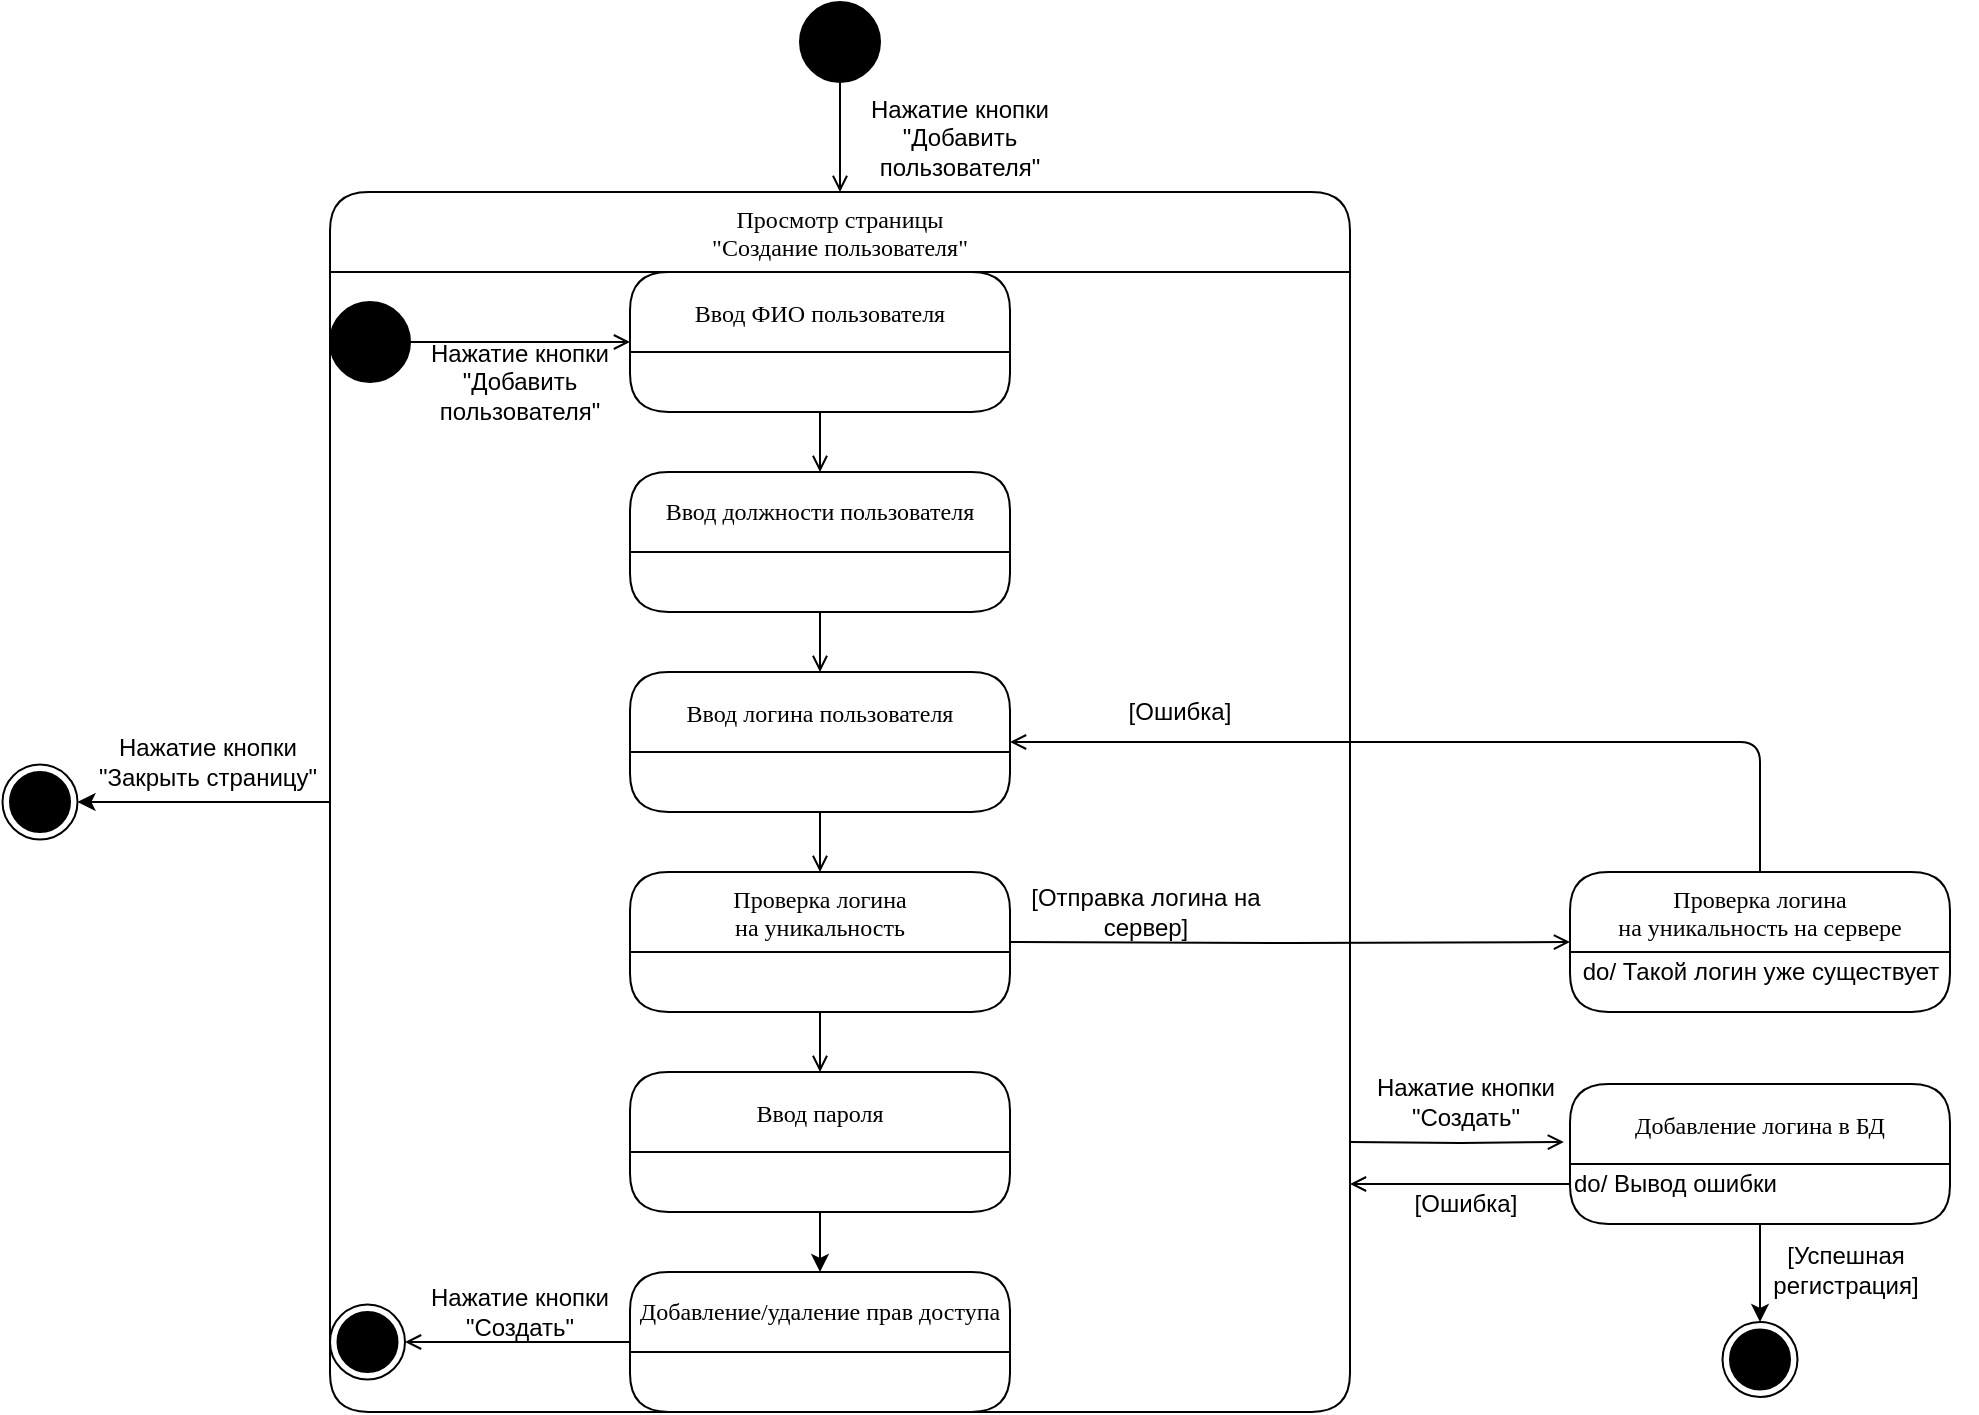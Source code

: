 <mxfile version="13.6.2" type="device"><diagram id="qYzybyRh5yoAihQcvnjU" name="Страница 1"><mxGraphModel dx="1235" dy="1182" grid="1" gridSize="10" guides="1" tooltips="1" connect="1" arrows="1" fold="1" page="1" pageScale="1" pageWidth="827" pageHeight="1169" math="0" shadow="0"><root><mxCell id="0"/><mxCell id="1" parent="0"/><mxCell id="YuEvL6uJTcOAkEp4OfTg-166" style="edgeStyle=orthogonalEdgeStyle;rounded=0;orthogonalLoop=1;jettySize=auto;html=1;exitX=0;exitY=0.5;exitDx=0;exitDy=0;entryX=1;entryY=0.5;entryDx=0;entryDy=0;" parent="1" source="YuEvL6uJTcOAkEp4OfTg-155" target="YuEvL6uJTcOAkEp4OfTg-165" edge="1"><mxGeometry relative="1" as="geometry"/></mxCell><mxCell id="YuEvL6uJTcOAkEp4OfTg-155" value="Просмотр страницы&#10;&quot;Создание пользователя&quot;" style="swimlane;fontStyle=0;childLayout=stackLayout;horizontal=1;startSize=40;horizontalStack=0;resizeParent=1;resizeLast=0;collapsible=1;marginBottom=0;swimlaneFillColor=none;align=center;rounded=1;shadow=0;comic=0;labelBackgroundColor=none;strokeWidth=1;fontFamily=Verdana;fontSize=12;swimlaneLine=1;arcSize=16;" parent="1" vertex="1"><mxGeometry x="1500" y="165" width="510" height="610" as="geometry"/></mxCell><mxCell id="ri06PLdCYktu0yGnA4Fs-25" value="" style="group" vertex="1" connectable="0" parent="YuEvL6uJTcOAkEp4OfTg-155"><mxGeometry y="40" width="510" height="570" as="geometry"/></mxCell><mxCell id="ri06PLdCYktu0yGnA4Fs-2" value="Нажатие кнопки &quot;Добавить пользователя&quot;" style="text;html=1;strokeColor=none;fillColor=none;align=center;verticalAlign=middle;whiteSpace=wrap;rounded=0;" vertex="1" parent="ri06PLdCYktu0yGnA4Fs-25"><mxGeometry x="30" y="45" width="130" height="20" as="geometry"/></mxCell><mxCell id="ri06PLdCYktu0yGnA4Fs-3" value="Нажатие кнопки &quot;Создать&quot;" style="text;html=1;strokeColor=none;fillColor=none;align=center;verticalAlign=middle;whiteSpace=wrap;rounded=0;" vertex="1" parent="ri06PLdCYktu0yGnA4Fs-25"><mxGeometry x="30" y="510" width="130" height="20" as="geometry"/></mxCell><mxCell id="ri06PLdCYktu0yGnA4Fs-4" value="" style="group" vertex="1" connectable="0" parent="ri06PLdCYktu0yGnA4Fs-25"><mxGeometry y="516.25" width="37.5" height="37.5" as="geometry"/></mxCell><mxCell id="ri06PLdCYktu0yGnA4Fs-5" value="" style="group" vertex="1" connectable="0" parent="ri06PLdCYktu0yGnA4Fs-4"><mxGeometry width="37.5" height="37.5" as="geometry"/></mxCell><mxCell id="ri06PLdCYktu0yGnA4Fs-6" value="" style="ellipse;whiteSpace=wrap;html=1;aspect=fixed;fillColor=#000000;" vertex="1" parent="ri06PLdCYktu0yGnA4Fs-5"><mxGeometry x="3.75" y="3.75" width="30" height="30" as="geometry"/></mxCell><mxCell id="ri06PLdCYktu0yGnA4Fs-7" value="" style="ellipse;whiteSpace=wrap;html=1;aspect=fixed;fillColor=none;" vertex="1" parent="ri06PLdCYktu0yGnA4Fs-5"><mxGeometry width="37.5" height="37.5" as="geometry"/></mxCell><mxCell id="ri06PLdCYktu0yGnA4Fs-8" value="" style="ellipse;whiteSpace=wrap;html=1;aspect=fixed;fillColor=#000000;" vertex="1" parent="ri06PLdCYktu0yGnA4Fs-25"><mxGeometry y="15" width="40" height="40" as="geometry"/></mxCell><mxCell id="ri06PLdCYktu0yGnA4Fs-9" value="Ввод ФИО пользователя" style="swimlane;fontStyle=0;childLayout=stackLayout;horizontal=1;startSize=40;horizontalStack=0;resizeParent=1;resizeLast=0;collapsible=1;marginBottom=0;swimlaneFillColor=none;align=center;rounded=1;shadow=0;comic=0;labelBackgroundColor=none;strokeWidth=1;fontFamily=Verdana;fontSize=12;swimlaneLine=1;arcSize=16;" vertex="1" parent="ri06PLdCYktu0yGnA4Fs-25"><mxGeometry x="150" width="190" height="70" as="geometry"/></mxCell><mxCell id="ri06PLdCYktu0yGnA4Fs-10" style="edgeStyle=orthogonalEdgeStyle;rounded=0;orthogonalLoop=1;jettySize=auto;html=1;entryX=0;entryY=0.5;entryDx=0;entryDy=0;fontColor=none;endArrow=open;endFill=0;" edge="1" parent="ri06PLdCYktu0yGnA4Fs-25" source="ri06PLdCYktu0yGnA4Fs-8" target="ri06PLdCYktu0yGnA4Fs-9"><mxGeometry relative="1" as="geometry"/></mxCell><mxCell id="ri06PLdCYktu0yGnA4Fs-11" value="Ввод должности пользователя" style="swimlane;fontStyle=0;childLayout=stackLayout;horizontal=1;startSize=40;horizontalStack=0;resizeParent=1;resizeLast=0;collapsible=1;marginBottom=0;swimlaneFillColor=none;align=center;rounded=1;shadow=0;comic=0;labelBackgroundColor=none;strokeWidth=1;fontFamily=Verdana;fontSize=12;swimlaneLine=1;arcSize=16;whiteSpace=wrap;" vertex="1" parent="ri06PLdCYktu0yGnA4Fs-25"><mxGeometry x="150" y="100" width="190" height="70" as="geometry"/></mxCell><mxCell id="ri06PLdCYktu0yGnA4Fs-12" style="edgeStyle=orthogonalEdgeStyle;rounded=0;orthogonalLoop=1;jettySize=auto;html=1;entryX=0.5;entryY=0;entryDx=0;entryDy=0;fontColor=none;endArrow=open;endFill=0;" edge="1" parent="ri06PLdCYktu0yGnA4Fs-25" source="ri06PLdCYktu0yGnA4Fs-9" target="ri06PLdCYktu0yGnA4Fs-11"><mxGeometry relative="1" as="geometry"/></mxCell><mxCell id="ri06PLdCYktu0yGnA4Fs-13" value="Ввод логина пользователя" style="swimlane;fontStyle=0;childLayout=stackLayout;horizontal=1;startSize=40;horizontalStack=0;resizeParent=1;resizeLast=0;collapsible=1;marginBottom=0;swimlaneFillColor=none;align=center;rounded=1;shadow=0;comic=0;labelBackgroundColor=none;strokeWidth=1;fontFamily=Verdana;fontSize=12;swimlaneLine=1;arcSize=16;" vertex="1" parent="ri06PLdCYktu0yGnA4Fs-25"><mxGeometry x="150" y="200" width="190" height="70" as="geometry"/></mxCell><mxCell id="ri06PLdCYktu0yGnA4Fs-14" style="edgeStyle=orthogonalEdgeStyle;rounded=0;orthogonalLoop=1;jettySize=auto;html=1;entryX=0.5;entryY=0;entryDx=0;entryDy=0;fontColor=none;endArrow=open;endFill=0;" edge="1" parent="ri06PLdCYktu0yGnA4Fs-25" source="ri06PLdCYktu0yGnA4Fs-11" target="ri06PLdCYktu0yGnA4Fs-13"><mxGeometry relative="1" as="geometry"/></mxCell><mxCell id="ri06PLdCYktu0yGnA4Fs-15" value="Проверка логина&#10;на уникальность" style="swimlane;fontStyle=0;childLayout=stackLayout;horizontal=1;startSize=40;horizontalStack=0;resizeParent=1;resizeLast=0;collapsible=1;marginBottom=0;swimlaneFillColor=none;align=center;rounded=1;shadow=0;comic=0;labelBackgroundColor=none;strokeWidth=1;fontFamily=Verdana;fontSize=12;swimlaneLine=1;arcSize=16;" vertex="1" parent="ri06PLdCYktu0yGnA4Fs-25"><mxGeometry x="150" y="300" width="190" height="70" as="geometry"/></mxCell><mxCell id="ri06PLdCYktu0yGnA4Fs-16" style="edgeStyle=orthogonalEdgeStyle;rounded=0;orthogonalLoop=1;jettySize=auto;html=1;exitX=0.5;exitY=1;exitDx=0;exitDy=0;entryX=0.5;entryY=0;entryDx=0;entryDy=0;fontColor=none;endArrow=open;endFill=0;" edge="1" parent="ri06PLdCYktu0yGnA4Fs-25" source="ri06PLdCYktu0yGnA4Fs-13" target="ri06PLdCYktu0yGnA4Fs-15"><mxGeometry relative="1" as="geometry"/></mxCell><mxCell id="ri06PLdCYktu0yGnA4Fs-18" value="Ввод пароля" style="swimlane;fontStyle=0;childLayout=stackLayout;horizontal=1;startSize=40;horizontalStack=0;resizeParent=1;resizeLast=0;collapsible=1;marginBottom=0;swimlaneFillColor=none;align=center;rounded=1;shadow=0;comic=0;labelBackgroundColor=none;strokeWidth=1;fontFamily=Verdana;fontSize=12;swimlaneLine=1;arcSize=16;" vertex="1" parent="ri06PLdCYktu0yGnA4Fs-25"><mxGeometry x="150" y="400" width="190" height="70" as="geometry"/></mxCell><mxCell id="ri06PLdCYktu0yGnA4Fs-19" style="edgeStyle=orthogonalEdgeStyle;rounded=0;orthogonalLoop=1;jettySize=auto;html=1;entryX=0.5;entryY=0;entryDx=0;entryDy=0;fontColor=none;endArrow=open;endFill=0;" edge="1" parent="ri06PLdCYktu0yGnA4Fs-25" source="ri06PLdCYktu0yGnA4Fs-15" target="ri06PLdCYktu0yGnA4Fs-18"><mxGeometry relative="1" as="geometry"/></mxCell><mxCell id="ri06PLdCYktu0yGnA4Fs-20" value="[Отправка логина на сервер]" style="text;html=1;strokeColor=none;fillColor=none;align=center;verticalAlign=middle;whiteSpace=wrap;rounded=0;" vertex="1" parent="ri06PLdCYktu0yGnA4Fs-25"><mxGeometry x="343.28" y="310" width="130" height="20" as="geometry"/></mxCell><mxCell id="ri06PLdCYktu0yGnA4Fs-21" value="[Ошибка]" style="text;html=1;strokeColor=none;fillColor=none;align=center;verticalAlign=middle;whiteSpace=wrap;rounded=0;" vertex="1" parent="ri06PLdCYktu0yGnA4Fs-25"><mxGeometry x="360" y="210" width="130" height="20" as="geometry"/></mxCell><mxCell id="ri06PLdCYktu0yGnA4Fs-24" style="edgeStyle=orthogonalEdgeStyle;rounded=0;orthogonalLoop=1;jettySize=auto;html=1;exitX=0;exitY=0.5;exitDx=0;exitDy=0;entryX=1;entryY=0.5;entryDx=0;entryDy=0;endArrow=open;endFill=0;" edge="1" parent="ri06PLdCYktu0yGnA4Fs-25" source="ri06PLdCYktu0yGnA4Fs-22" target="ri06PLdCYktu0yGnA4Fs-7"><mxGeometry relative="1" as="geometry"/></mxCell><mxCell id="ri06PLdCYktu0yGnA4Fs-22" value="Добавление/удаление прав доступа" style="swimlane;fontStyle=0;childLayout=stackLayout;horizontal=1;startSize=40;horizontalStack=0;resizeParent=1;resizeLast=0;collapsible=1;marginBottom=0;swimlaneFillColor=none;align=center;rounded=1;shadow=0;comic=0;labelBackgroundColor=none;strokeWidth=1;fontFamily=Verdana;fontSize=12;swimlaneLine=1;arcSize=16;whiteSpace=wrap;" vertex="1" parent="ri06PLdCYktu0yGnA4Fs-25"><mxGeometry x="150" y="500" width="190" height="70" as="geometry"/></mxCell><mxCell id="ri06PLdCYktu0yGnA4Fs-23" style="edgeStyle=orthogonalEdgeStyle;rounded=0;orthogonalLoop=1;jettySize=auto;html=1;" edge="1" parent="ri06PLdCYktu0yGnA4Fs-25" source="ri06PLdCYktu0yGnA4Fs-18" target="ri06PLdCYktu0yGnA4Fs-22"><mxGeometry relative="1" as="geometry"/></mxCell><mxCell id="YuEvL6uJTcOAkEp4OfTg-86" value="Нажатие кнопки &quot;Закрыть страницу&quot;" style="text;html=1;strokeColor=none;fillColor=none;align=center;verticalAlign=middle;whiteSpace=wrap;rounded=0;" parent="1" vertex="1"><mxGeometry x="1373.75" y="440" width="130" height="20" as="geometry"/></mxCell><mxCell id="ri06PLdCYktu0yGnA4Fs-28" style="edgeStyle=orthogonalEdgeStyle;rounded=0;orthogonalLoop=1;jettySize=auto;html=1;entryX=0.5;entryY=0;entryDx=0;entryDy=0;endArrow=open;endFill=0;" edge="1" parent="1" source="YuEvL6uJTcOAkEp4OfTg-159" target="YuEvL6uJTcOAkEp4OfTg-155"><mxGeometry relative="1" as="geometry"/></mxCell><mxCell id="YuEvL6uJTcOAkEp4OfTg-159" value="" style="ellipse;whiteSpace=wrap;html=1;aspect=fixed;fillColor=#000000;" parent="1" vertex="1"><mxGeometry x="1735" y="70" width="40" height="40" as="geometry"/></mxCell><mxCell id="YuEvL6uJTcOAkEp4OfTg-161" value="Нажатие кнопки &quot;Добавить пользователя&quot;" style="text;html=1;strokeColor=none;fillColor=none;align=center;verticalAlign=middle;whiteSpace=wrap;rounded=0;" parent="1" vertex="1"><mxGeometry x="1750" y="128" width="130" height="20" as="geometry"/></mxCell><mxCell id="YuEvL6uJTcOAkEp4OfTg-162" value="" style="group" parent="1" vertex="1" connectable="0"><mxGeometry x="1336.25" y="451.25" width="37.5" height="37.5" as="geometry"/></mxCell><mxCell id="YuEvL6uJTcOAkEp4OfTg-163" value="" style="group" parent="YuEvL6uJTcOAkEp4OfTg-162" vertex="1" connectable="0"><mxGeometry width="37.5" height="37.5" as="geometry"/></mxCell><mxCell id="YuEvL6uJTcOAkEp4OfTg-164" value="" style="ellipse;whiteSpace=wrap;html=1;aspect=fixed;fillColor=#000000;" parent="YuEvL6uJTcOAkEp4OfTg-163" vertex="1"><mxGeometry x="3.75" y="3.75" width="30" height="30" as="geometry"/></mxCell><mxCell id="YuEvL6uJTcOAkEp4OfTg-165" value="" style="ellipse;whiteSpace=wrap;html=1;aspect=fixed;fillColor=none;" parent="YuEvL6uJTcOAkEp4OfTg-163" vertex="1"><mxGeometry width="37.5" height="37.5" as="geometry"/></mxCell><mxCell id="YuEvL6uJTcOAkEp4OfTg-192" style="edgeStyle=orthogonalEdgeStyle;rounded=1;orthogonalLoop=1;jettySize=auto;html=1;entryX=1;entryY=0.5;entryDx=0;entryDy=0;endArrow=open;endFill=0;fontColor=none;" parent="1" source="YuEvL6uJTcOAkEp4OfTg-189" edge="1"><mxGeometry relative="1" as="geometry"><Array as="points"><mxPoint x="2215" y="440"/></Array><mxPoint x="1840" y="440" as="targetPoint"/></mxGeometry></mxCell><mxCell id="YuEvL6uJTcOAkEp4OfTg-190" style="edgeStyle=orthogonalEdgeStyle;rounded=0;orthogonalLoop=1;jettySize=auto;html=1;entryX=0;entryY=0.5;entryDx=0;entryDy=0;endArrow=open;endFill=0;fontColor=none;" parent="1" target="YuEvL6uJTcOAkEp4OfTg-189" edge="1"><mxGeometry relative="1" as="geometry"><mxPoint x="1840" y="540" as="sourcePoint"/></mxGeometry></mxCell><mxCell id="UjO2maoaNoYhR5k41v5i-2" style="edgeStyle=orthogonalEdgeStyle;rounded=0;orthogonalLoop=1;jettySize=auto;html=1;endArrow=open;endFill=0;fontColor=none;entryX=-0.016;entryY=0.414;entryDx=0;entryDy=0;entryPerimeter=0;" parent="1" target="B6eXUYkMHcLxXcltEPg_-2" edge="1"><mxGeometry relative="1" as="geometry"><mxPoint x="2010" y="640" as="sourcePoint"/><mxPoint x="2070" y="640" as="targetPoint"/></mxGeometry></mxCell><mxCell id="UjO2maoaNoYhR5k41v5i-11" style="edgeStyle=orthogonalEdgeStyle;rounded=0;orthogonalLoop=1;jettySize=auto;html=1;entryX=0.5;entryY=0;entryDx=0;entryDy=0;" parent="1" source="B6eXUYkMHcLxXcltEPg_-2" target="UjO2maoaNoYhR5k41v5i-7" edge="1"><mxGeometry relative="1" as="geometry"/></mxCell><mxCell id="UjO2maoaNoYhR5k41v5i-3" value="Нажатие кнопки &quot;Создать&quot;" style="text;html=1;strokeColor=none;fillColor=none;align=center;verticalAlign=middle;whiteSpace=wrap;rounded=0;" parent="1" vertex="1"><mxGeometry x="2003" y="610" width="130" height="20" as="geometry"/></mxCell><mxCell id="UjO2maoaNoYhR5k41v5i-4" value="" style="group" parent="1" vertex="1" connectable="0"><mxGeometry x="2196.25" y="730" width="37.5" height="37.5" as="geometry"/></mxCell><mxCell id="UjO2maoaNoYhR5k41v5i-5" value="" style="group" parent="UjO2maoaNoYhR5k41v5i-4" vertex="1" connectable="0"><mxGeometry width="37.5" height="37.5" as="geometry"/></mxCell><mxCell id="UjO2maoaNoYhR5k41v5i-6" value="" style="ellipse;whiteSpace=wrap;html=1;aspect=fixed;fillColor=#000000;" parent="UjO2maoaNoYhR5k41v5i-5" vertex="1"><mxGeometry x="3.75" y="3.75" width="30" height="30" as="geometry"/></mxCell><mxCell id="UjO2maoaNoYhR5k41v5i-7" value="" style="ellipse;whiteSpace=wrap;html=1;aspect=fixed;fillColor=none;" parent="UjO2maoaNoYhR5k41v5i-5" vertex="1"><mxGeometry width="37.5" height="37.5" as="geometry"/></mxCell><mxCell id="UjO2maoaNoYhR5k41v5i-9" value="[Ошибка]" style="text;html=1;strokeColor=none;fillColor=none;align=center;verticalAlign=middle;whiteSpace=wrap;rounded=0;" parent="1" vertex="1"><mxGeometry x="2003" y="661" width="130" height="20" as="geometry"/></mxCell><mxCell id="UjO2maoaNoYhR5k41v5i-12" value="[Успешная регистрация]" style="text;html=1;strokeColor=none;fillColor=none;align=center;verticalAlign=middle;whiteSpace=wrap;rounded=0;" parent="1" vertex="1"><mxGeometry x="2193.25" y="694" width="130" height="20" as="geometry"/></mxCell><mxCell id="ri06PLdCYktu0yGnA4Fs-26" style="edgeStyle=orthogonalEdgeStyle;rounded=0;orthogonalLoop=1;jettySize=auto;html=1;endArrow=open;endFill=0;" edge="1" parent="1" source="UjO2maoaNoYhR5k41v5i-10"><mxGeometry relative="1" as="geometry"><mxPoint x="2010" y="661" as="targetPoint"/></mxGeometry></mxCell><mxCell id="B6eXUYkMHcLxXcltEPg_-2" value="Добавление логина в БД" style="swimlane;fontStyle=0;childLayout=stackLayout;horizontal=1;startSize=40;horizontalStack=0;resizeParent=1;resizeLast=0;collapsible=1;marginBottom=0;swimlaneFillColor=none;align=center;rounded=1;shadow=0;comic=0;labelBackgroundColor=none;strokeWidth=1;fontFamily=Verdana;fontSize=12;swimlaneLine=1;arcSize=16;" parent="1" vertex="1"><mxGeometry x="2120" y="611" width="190" height="70" as="geometry"/></mxCell><mxCell id="UjO2maoaNoYhR5k41v5i-10" value="do/ Вывод ошибки" style="text;html=1;align=left;verticalAlign=middle;resizable=0;points=[];autosize=1;" parent="B6eXUYkMHcLxXcltEPg_-2" vertex="1"><mxGeometry y="40" width="190" height="20" as="geometry"/></mxCell><mxCell id="YuEvL6uJTcOAkEp4OfTg-189" value="Проверка логина&#10;на уникальность на сервере" style="swimlane;fontStyle=0;childLayout=stackLayout;horizontal=1;startSize=40;horizontalStack=0;resizeParent=1;resizeLast=0;collapsible=1;marginBottom=0;swimlaneFillColor=none;align=center;rounded=1;shadow=0;comic=0;labelBackgroundColor=none;strokeWidth=1;fontFamily=Verdana;fontSize=12;swimlaneLine=1;arcSize=16;" parent="1" vertex="1"><mxGeometry x="2120" y="505" width="190" height="70" as="geometry"/></mxCell><mxCell id="YuEvL6uJTcOAkEp4OfTg-194" value="do/ Такой логин уже существует" style="text;html=1;align=center;verticalAlign=middle;resizable=0;points=[];autosize=1;fontColor=none;" parent="YuEvL6uJTcOAkEp4OfTg-189" vertex="1"><mxGeometry y="40" width="190" height="20" as="geometry"/></mxCell></root></mxGraphModel></diagram></mxfile>